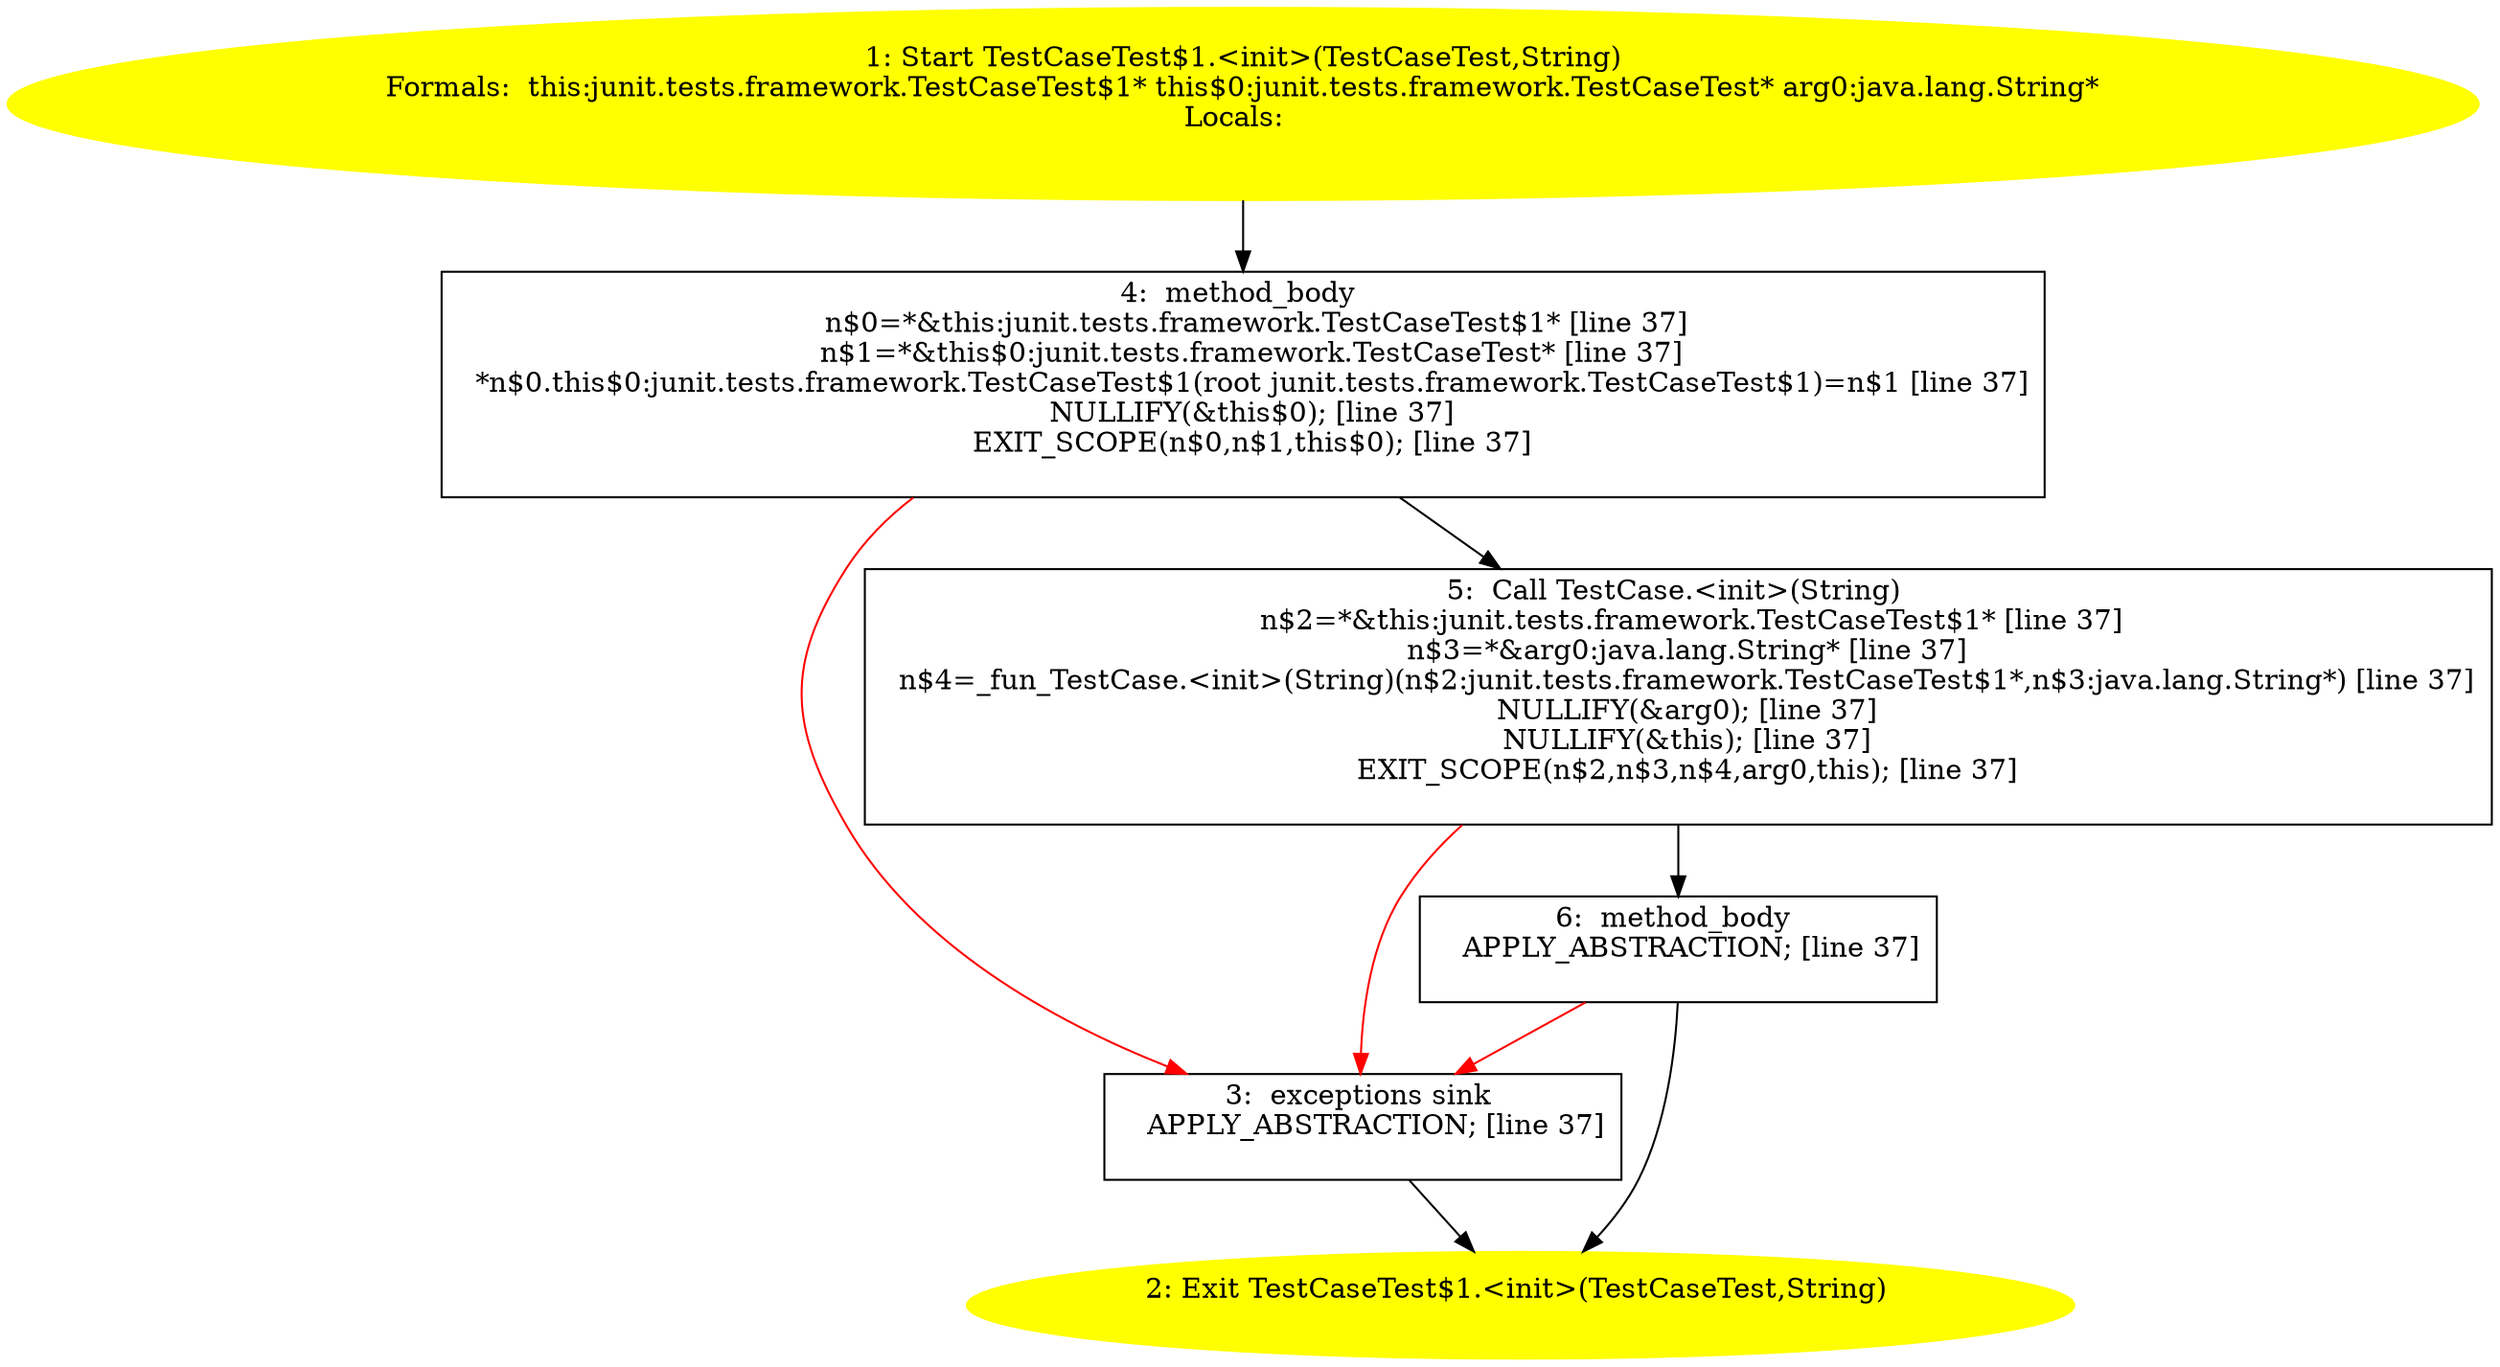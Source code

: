 /* @generated */
digraph cfg {
"junit.tests.framework.TestCaseTest$1.<init>(junit.tests.framework.TestCaseTest,java.lang.String).324bf9cbbb2e2672d6fc95fdabbf90fb_1" [label="1: Start TestCaseTest$1.<init>(TestCaseTest,String)\nFormals:  this:junit.tests.framework.TestCaseTest$1* this$0:junit.tests.framework.TestCaseTest* arg0:java.lang.String*\nLocals:  \n  " color=yellow style=filled]
	

	 "junit.tests.framework.TestCaseTest$1.<init>(junit.tests.framework.TestCaseTest,java.lang.String).324bf9cbbb2e2672d6fc95fdabbf90fb_1" -> "junit.tests.framework.TestCaseTest$1.<init>(junit.tests.framework.TestCaseTest,java.lang.String).324bf9cbbb2e2672d6fc95fdabbf90fb_4" ;
"junit.tests.framework.TestCaseTest$1.<init>(junit.tests.framework.TestCaseTest,java.lang.String).324bf9cbbb2e2672d6fc95fdabbf90fb_2" [label="2: Exit TestCaseTest$1.<init>(TestCaseTest,String) \n  " color=yellow style=filled]
	

"junit.tests.framework.TestCaseTest$1.<init>(junit.tests.framework.TestCaseTest,java.lang.String).324bf9cbbb2e2672d6fc95fdabbf90fb_3" [label="3:  exceptions sink \n   APPLY_ABSTRACTION; [line 37]\n " shape="box"]
	

	 "junit.tests.framework.TestCaseTest$1.<init>(junit.tests.framework.TestCaseTest,java.lang.String).324bf9cbbb2e2672d6fc95fdabbf90fb_3" -> "junit.tests.framework.TestCaseTest$1.<init>(junit.tests.framework.TestCaseTest,java.lang.String).324bf9cbbb2e2672d6fc95fdabbf90fb_2" ;
"junit.tests.framework.TestCaseTest$1.<init>(junit.tests.framework.TestCaseTest,java.lang.String).324bf9cbbb2e2672d6fc95fdabbf90fb_4" [label="4:  method_body \n   n$0=*&this:junit.tests.framework.TestCaseTest$1* [line 37]\n  n$1=*&this$0:junit.tests.framework.TestCaseTest* [line 37]\n  *n$0.this$0:junit.tests.framework.TestCaseTest$1(root junit.tests.framework.TestCaseTest$1)=n$1 [line 37]\n  NULLIFY(&this$0); [line 37]\n  EXIT_SCOPE(n$0,n$1,this$0); [line 37]\n " shape="box"]
	

	 "junit.tests.framework.TestCaseTest$1.<init>(junit.tests.framework.TestCaseTest,java.lang.String).324bf9cbbb2e2672d6fc95fdabbf90fb_4" -> "junit.tests.framework.TestCaseTest$1.<init>(junit.tests.framework.TestCaseTest,java.lang.String).324bf9cbbb2e2672d6fc95fdabbf90fb_5" ;
	 "junit.tests.framework.TestCaseTest$1.<init>(junit.tests.framework.TestCaseTest,java.lang.String).324bf9cbbb2e2672d6fc95fdabbf90fb_4" -> "junit.tests.framework.TestCaseTest$1.<init>(junit.tests.framework.TestCaseTest,java.lang.String).324bf9cbbb2e2672d6fc95fdabbf90fb_3" [color="red" ];
"junit.tests.framework.TestCaseTest$1.<init>(junit.tests.framework.TestCaseTest,java.lang.String).324bf9cbbb2e2672d6fc95fdabbf90fb_5" [label="5:  Call TestCase.<init>(String) \n   n$2=*&this:junit.tests.framework.TestCaseTest$1* [line 37]\n  n$3=*&arg0:java.lang.String* [line 37]\n  n$4=_fun_TestCase.<init>(String)(n$2:junit.tests.framework.TestCaseTest$1*,n$3:java.lang.String*) [line 37]\n  NULLIFY(&arg0); [line 37]\n  NULLIFY(&this); [line 37]\n  EXIT_SCOPE(n$2,n$3,n$4,arg0,this); [line 37]\n " shape="box"]
	

	 "junit.tests.framework.TestCaseTest$1.<init>(junit.tests.framework.TestCaseTest,java.lang.String).324bf9cbbb2e2672d6fc95fdabbf90fb_5" -> "junit.tests.framework.TestCaseTest$1.<init>(junit.tests.framework.TestCaseTest,java.lang.String).324bf9cbbb2e2672d6fc95fdabbf90fb_6" ;
	 "junit.tests.framework.TestCaseTest$1.<init>(junit.tests.framework.TestCaseTest,java.lang.String).324bf9cbbb2e2672d6fc95fdabbf90fb_5" -> "junit.tests.framework.TestCaseTest$1.<init>(junit.tests.framework.TestCaseTest,java.lang.String).324bf9cbbb2e2672d6fc95fdabbf90fb_3" [color="red" ];
"junit.tests.framework.TestCaseTest$1.<init>(junit.tests.framework.TestCaseTest,java.lang.String).324bf9cbbb2e2672d6fc95fdabbf90fb_6" [label="6:  method_body \n   APPLY_ABSTRACTION; [line 37]\n " shape="box"]
	

	 "junit.tests.framework.TestCaseTest$1.<init>(junit.tests.framework.TestCaseTest,java.lang.String).324bf9cbbb2e2672d6fc95fdabbf90fb_6" -> "junit.tests.framework.TestCaseTest$1.<init>(junit.tests.framework.TestCaseTest,java.lang.String).324bf9cbbb2e2672d6fc95fdabbf90fb_2" ;
	 "junit.tests.framework.TestCaseTest$1.<init>(junit.tests.framework.TestCaseTest,java.lang.String).324bf9cbbb2e2672d6fc95fdabbf90fb_6" -> "junit.tests.framework.TestCaseTest$1.<init>(junit.tests.framework.TestCaseTest,java.lang.String).324bf9cbbb2e2672d6fc95fdabbf90fb_3" [color="red" ];
}
